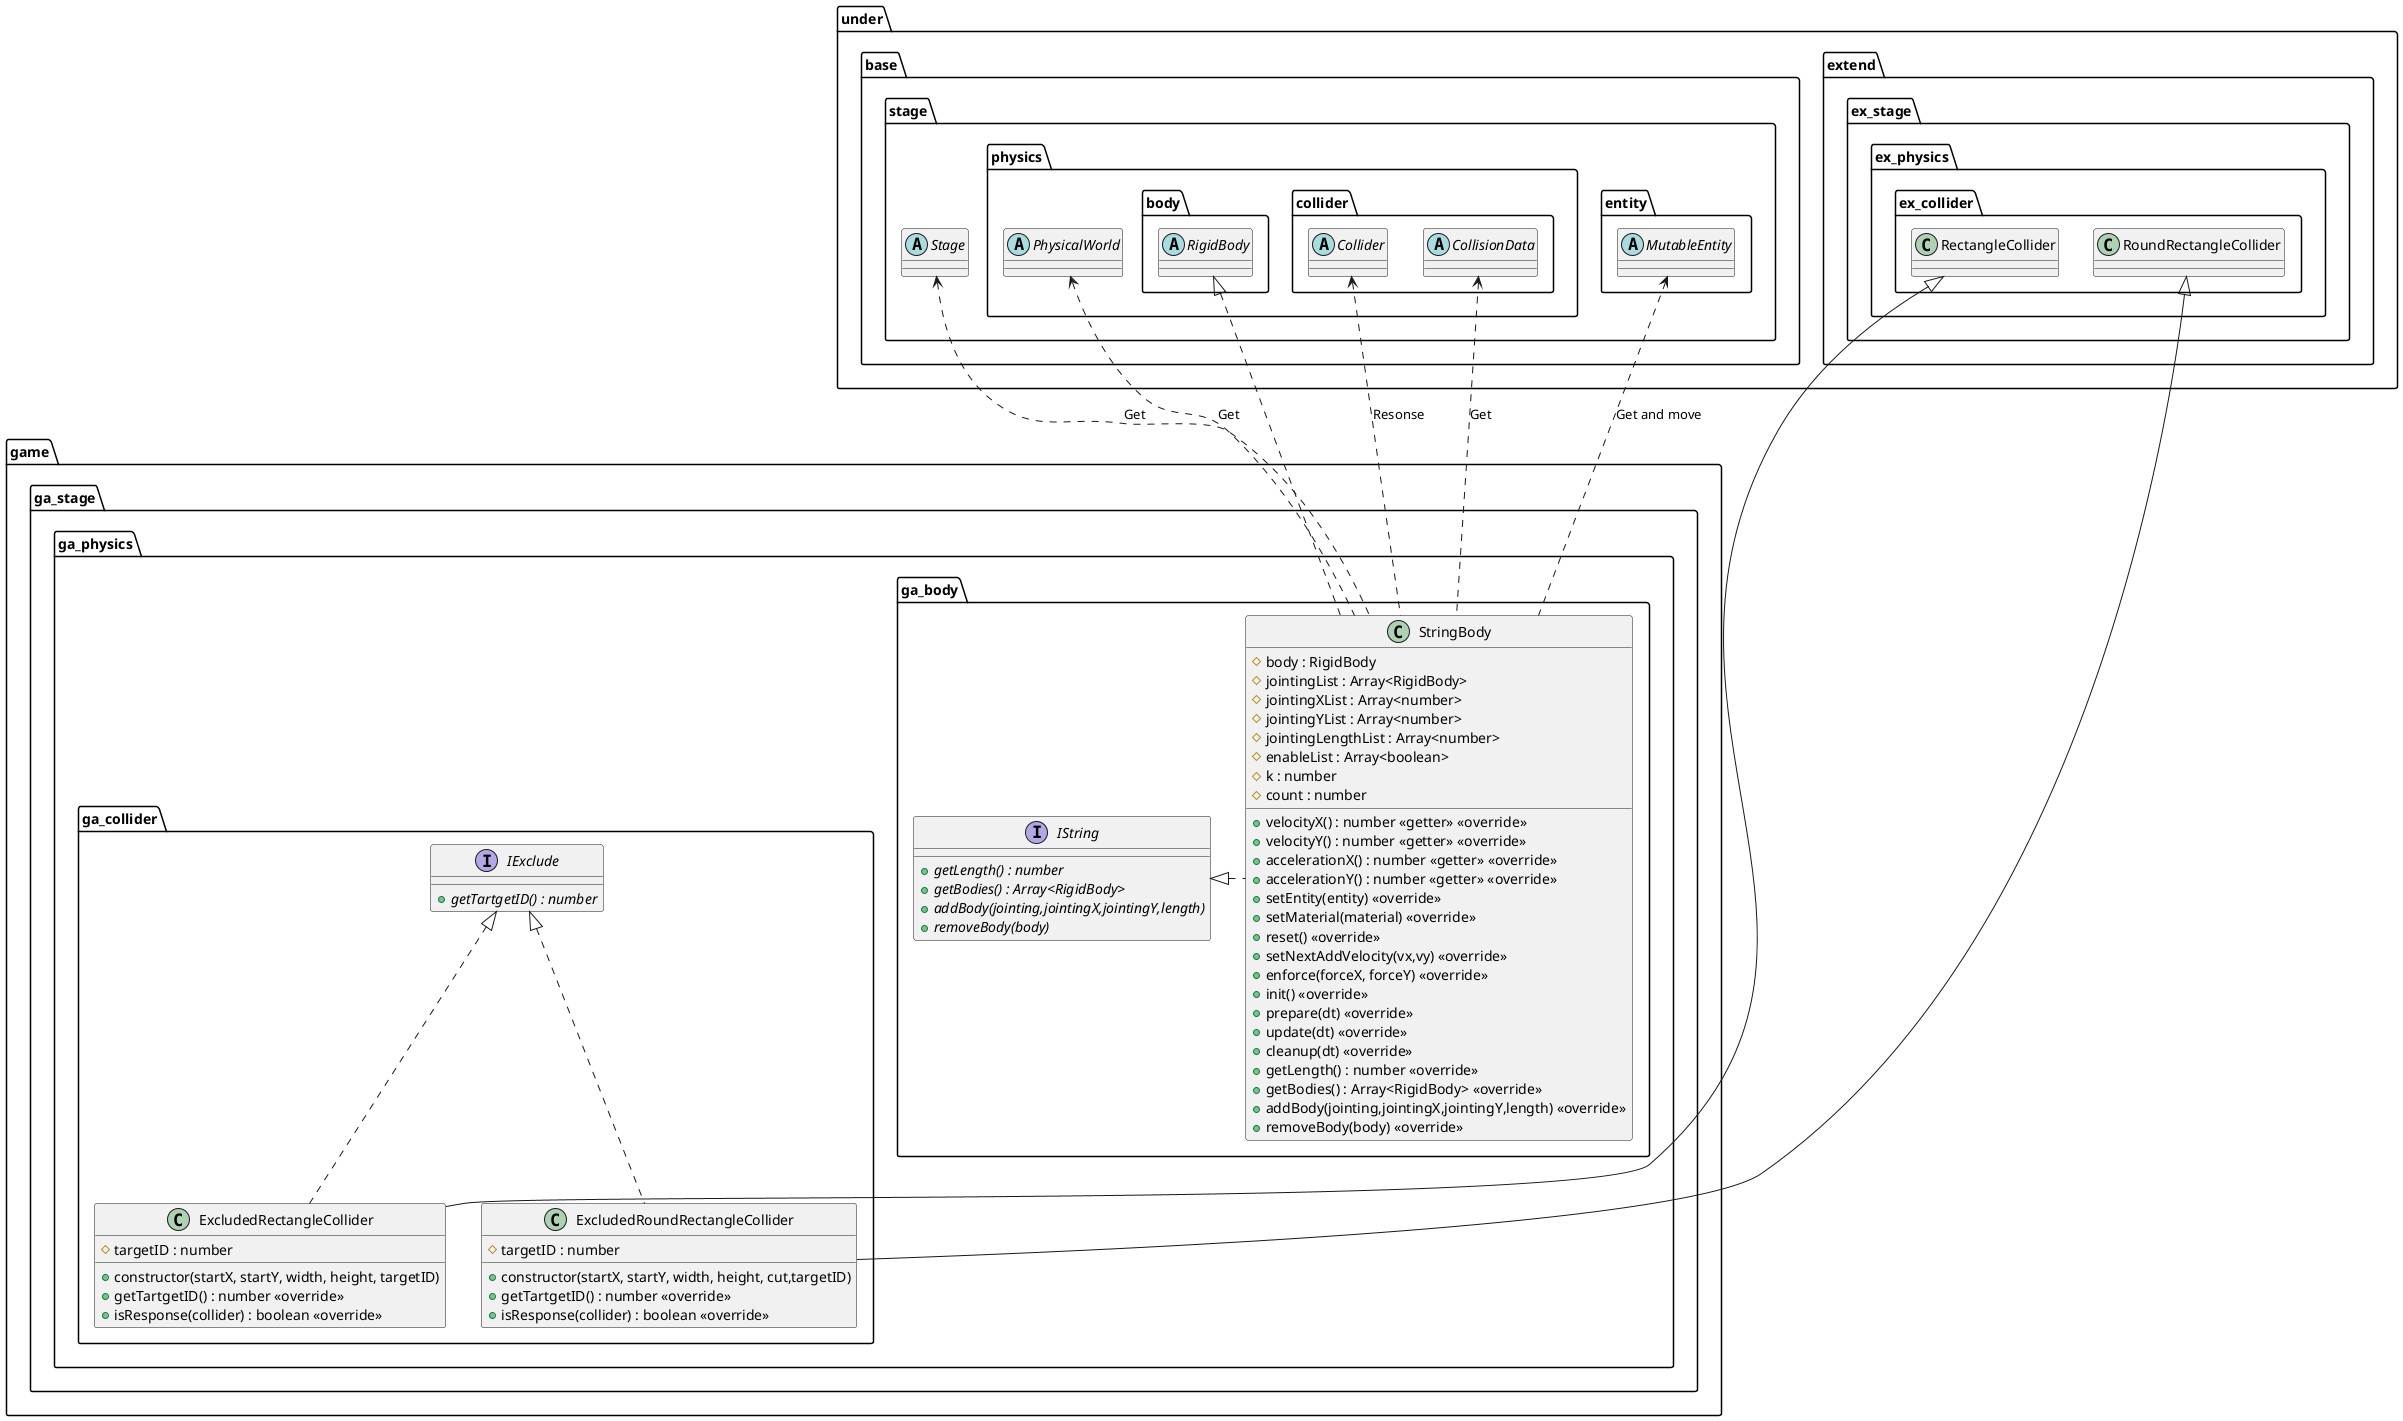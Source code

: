 @startuml PhysicalGame

package game {
    package ga_stage {
        package ga_physics {
            package ga_body {
                interface IString {
                    {abstract} +getLength() : number
                    {abstract} +getBodies() : Array<RigidBody>
                    {abstract} +addBody(jointing,jointingX,jointingY,length)
                    {abstract} +removeBody(body)
                }
                class StringBody {
                    #body : RigidBody
                    #jointingList : Array<RigidBody>
                    #jointingXList : Array<number>
                    #jointingYList : Array<number>
                    #jointingLengthList : Array<number>
                    #enableList : Array<boolean>
                    #k : number
                    #count : number
                    +velocityX() : number <<getter>> <<override>>
                    +velocityY() : number <<getter>> <<override>>
                    +accelerationX() : number <<getter>> <<override>>
                    +accelerationY() : number <<getter>> <<override>>
                    +setEntity(entity) <<override>>
                    +setMaterial(material) <<override>>
                    +reset() <<override>>
                    +setNextAddVelocity(vx,vy) <<override>>
                    +enforce(forceX, forceY) <<override>>
                    +init() <<override>>
                    +prepare(dt) <<override>>
                    +update(dt) <<override>>
                    +cleanup(dt) <<override>>
                    +getLength() : number <<override>>
                    +getBodies() : Array<RigidBody> <<override>>
                    +addBody(jointing,jointingX,jointingY,length) <<override>>
                    +removeBody(body) <<override>>
                }
            }
            package ga_collider {
                interface IExclude {
                    {abstract} +getTartgetID() : number
                }
                class ExcludedRectangleCollider {
                    +constructor(startX, startY, width, height, targetID)
                    #targetID : number
                    +getTartgetID() : number <<override>>
                    +isResponse(collider) : boolean <<override>>
                }
                class ExcludedRoundRectangleCollider {
                    +constructor(startX, startY, width, height, cut,targetID)
                    #targetID : number
                    +getTartgetID() : number <<override>>
                    +isResponse(collider) : boolean <<override>>
                }
            }
        }
    }
}

package under {
    package base {
        package stage {
            abstract Stage
            package physics {
                abstract PhysicalWorld
                package body {
                    abstract RigidBody
                }
                package collider {
                    abstract Collider
                    abstract CollisionData
                }
            }
            package entity {
                abstract MutableEntity
            }
        }
    }
    package extend {
        package ex_stage {
            package ex_physics {
                package ex_collider {
                    class RectangleCollider
                    class RoundRectangleCollider
                }
            }
        }
    }
}

Stage <.. StringBody : Get
PhysicalWorld <.. StringBody : Get
MutableEntity <.. StringBody : Get and move
CollisionData <.. StringBody : Get
Collider <.. StringBody : Resonse

RigidBody <|.. StringBody
IString <|. StringBody

RectangleCollider <|-- ExcludedRectangleCollider
IExclude <|.. ExcludedRectangleCollider
RoundRectangleCollider <|-- ExcludedRoundRectangleCollider
IExclude <|.. ExcludedRoundRectangleCollider

@enduml
